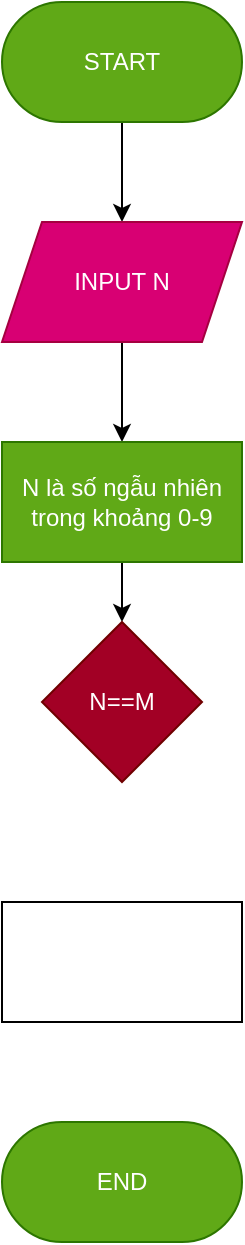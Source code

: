 <mxfile>
    <diagram id="OQRHrvwCxcIs0NyxoRNG" name="Page-1">
        <mxGraphModel dx="1852" dy="576" grid="1" gridSize="10" guides="1" tooltips="1" connect="1" arrows="1" fold="1" page="1" pageScale="1" pageWidth="850" pageHeight="1100" math="0" shadow="0">
            <root>
                <mxCell id="0"/>
                <mxCell id="1" parent="0"/>
                <mxCell id="5" style="edgeStyle=none;html=1;entryX=0.5;entryY=0;entryDx=0;entryDy=0;" edge="1" parent="1" source="3" target="4">
                    <mxGeometry relative="1" as="geometry"/>
                </mxCell>
                <mxCell id="3" value="START" style="rounded=1;whiteSpace=wrap;html=1;arcSize=50;fillColor=#60a917;fontColor=#ffffff;strokeColor=#2D7600;" vertex="1" parent="1">
                    <mxGeometry x="-460" y="50" width="120" height="60" as="geometry"/>
                </mxCell>
                <mxCell id="7" style="edgeStyle=none;html=1;entryX=0.5;entryY=0;entryDx=0;entryDy=0;" edge="1" parent="1" source="4">
                    <mxGeometry relative="1" as="geometry">
                        <mxPoint x="-400" y="270" as="targetPoint"/>
                    </mxGeometry>
                </mxCell>
                <mxCell id="4" value="INPUT N" style="shape=parallelogram;perimeter=parallelogramPerimeter;whiteSpace=wrap;html=1;fixedSize=1;fillColor=#d80073;fontColor=#ffffff;strokeColor=#A50040;" vertex="1" parent="1">
                    <mxGeometry x="-460" y="160" width="120" height="60" as="geometry"/>
                </mxCell>
                <mxCell id="10" style="edgeStyle=none;html=1;entryX=0.5;entryY=0;entryDx=0;entryDy=0;" edge="1" parent="1" source="8" target="9">
                    <mxGeometry relative="1" as="geometry"/>
                </mxCell>
                <mxCell id="8" value="N là số ngẫu nhiên trong khoảng 0-9" style="rounded=0;whiteSpace=wrap;html=1;fillColor=#60a917;fontColor=#ffffff;strokeColor=#2D7600;" vertex="1" parent="1">
                    <mxGeometry x="-460" y="270" width="120" height="60" as="geometry"/>
                </mxCell>
                <mxCell id="9" value="N==M" style="rhombus;whiteSpace=wrap;html=1;fillColor=#a20025;fontColor=#ffffff;strokeColor=#6F0000;" vertex="1" parent="1">
                    <mxGeometry x="-440" y="360" width="80" height="80" as="geometry"/>
                </mxCell>
                <mxCell id="11" value="" style="rounded=0;whiteSpace=wrap;html=1;" vertex="1" parent="1">
                    <mxGeometry x="-460" y="500" width="120" height="60" as="geometry"/>
                </mxCell>
                <mxCell id="12" value="END" style="rounded=1;whiteSpace=wrap;html=1;arcSize=50;fillColor=#60a917;fontColor=#ffffff;strokeColor=#2D7600;" vertex="1" parent="1">
                    <mxGeometry x="-460" y="610" width="120" height="60" as="geometry"/>
                </mxCell>
            </root>
        </mxGraphModel>
    </diagram>
</mxfile>